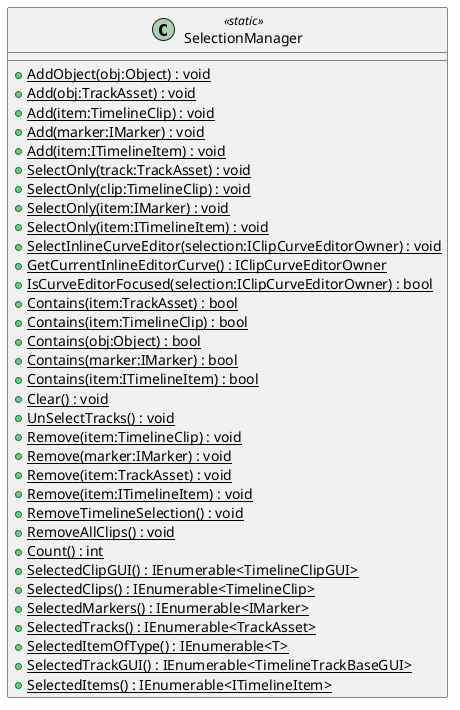 @startuml
class SelectionManager <<static>> {
    + {static} AddObject(obj:Object) : void
    + {static} Add(obj:TrackAsset) : void
    + {static} Add(item:TimelineClip) : void
    + {static} Add(marker:IMarker) : void
    + {static} Add(item:ITimelineItem) : void
    + {static} SelectOnly(track:TrackAsset) : void
    + {static} SelectOnly(clip:TimelineClip) : void
    + {static} SelectOnly(item:IMarker) : void
    + {static} SelectOnly(item:ITimelineItem) : void
    + {static} SelectInlineCurveEditor(selection:IClipCurveEditorOwner) : void
    + {static} GetCurrentInlineEditorCurve() : IClipCurveEditorOwner
    + {static} IsCurveEditorFocused(selection:IClipCurveEditorOwner) : bool
    + {static} Contains(item:TrackAsset) : bool
    + {static} Contains(item:TimelineClip) : bool
    + {static} Contains(obj:Object) : bool
    + {static} Contains(marker:IMarker) : bool
    + {static} Contains(item:ITimelineItem) : bool
    + {static} Clear() : void
    + {static} UnSelectTracks() : void
    + {static} Remove(item:TimelineClip) : void
    + {static} Remove(marker:IMarker) : void
    + {static} Remove(item:TrackAsset) : void
    + {static} Remove(item:ITimelineItem) : void
    + {static} RemoveTimelineSelection() : void
    + {static} RemoveAllClips() : void
    + {static} Count() : int
    + {static} SelectedClipGUI() : IEnumerable<TimelineClipGUI>
    + {static} SelectedClips() : IEnumerable<TimelineClip>
    + {static} SelectedMarkers() : IEnumerable<IMarker>
    + {static} SelectedTracks() : IEnumerable<TrackAsset>
    + {static} SelectedItemOfType() : IEnumerable<T>
    + {static} SelectedTrackGUI() : IEnumerable<TimelineTrackBaseGUI>
    + {static} SelectedItems() : IEnumerable<ITimelineItem>
}
@enduml

